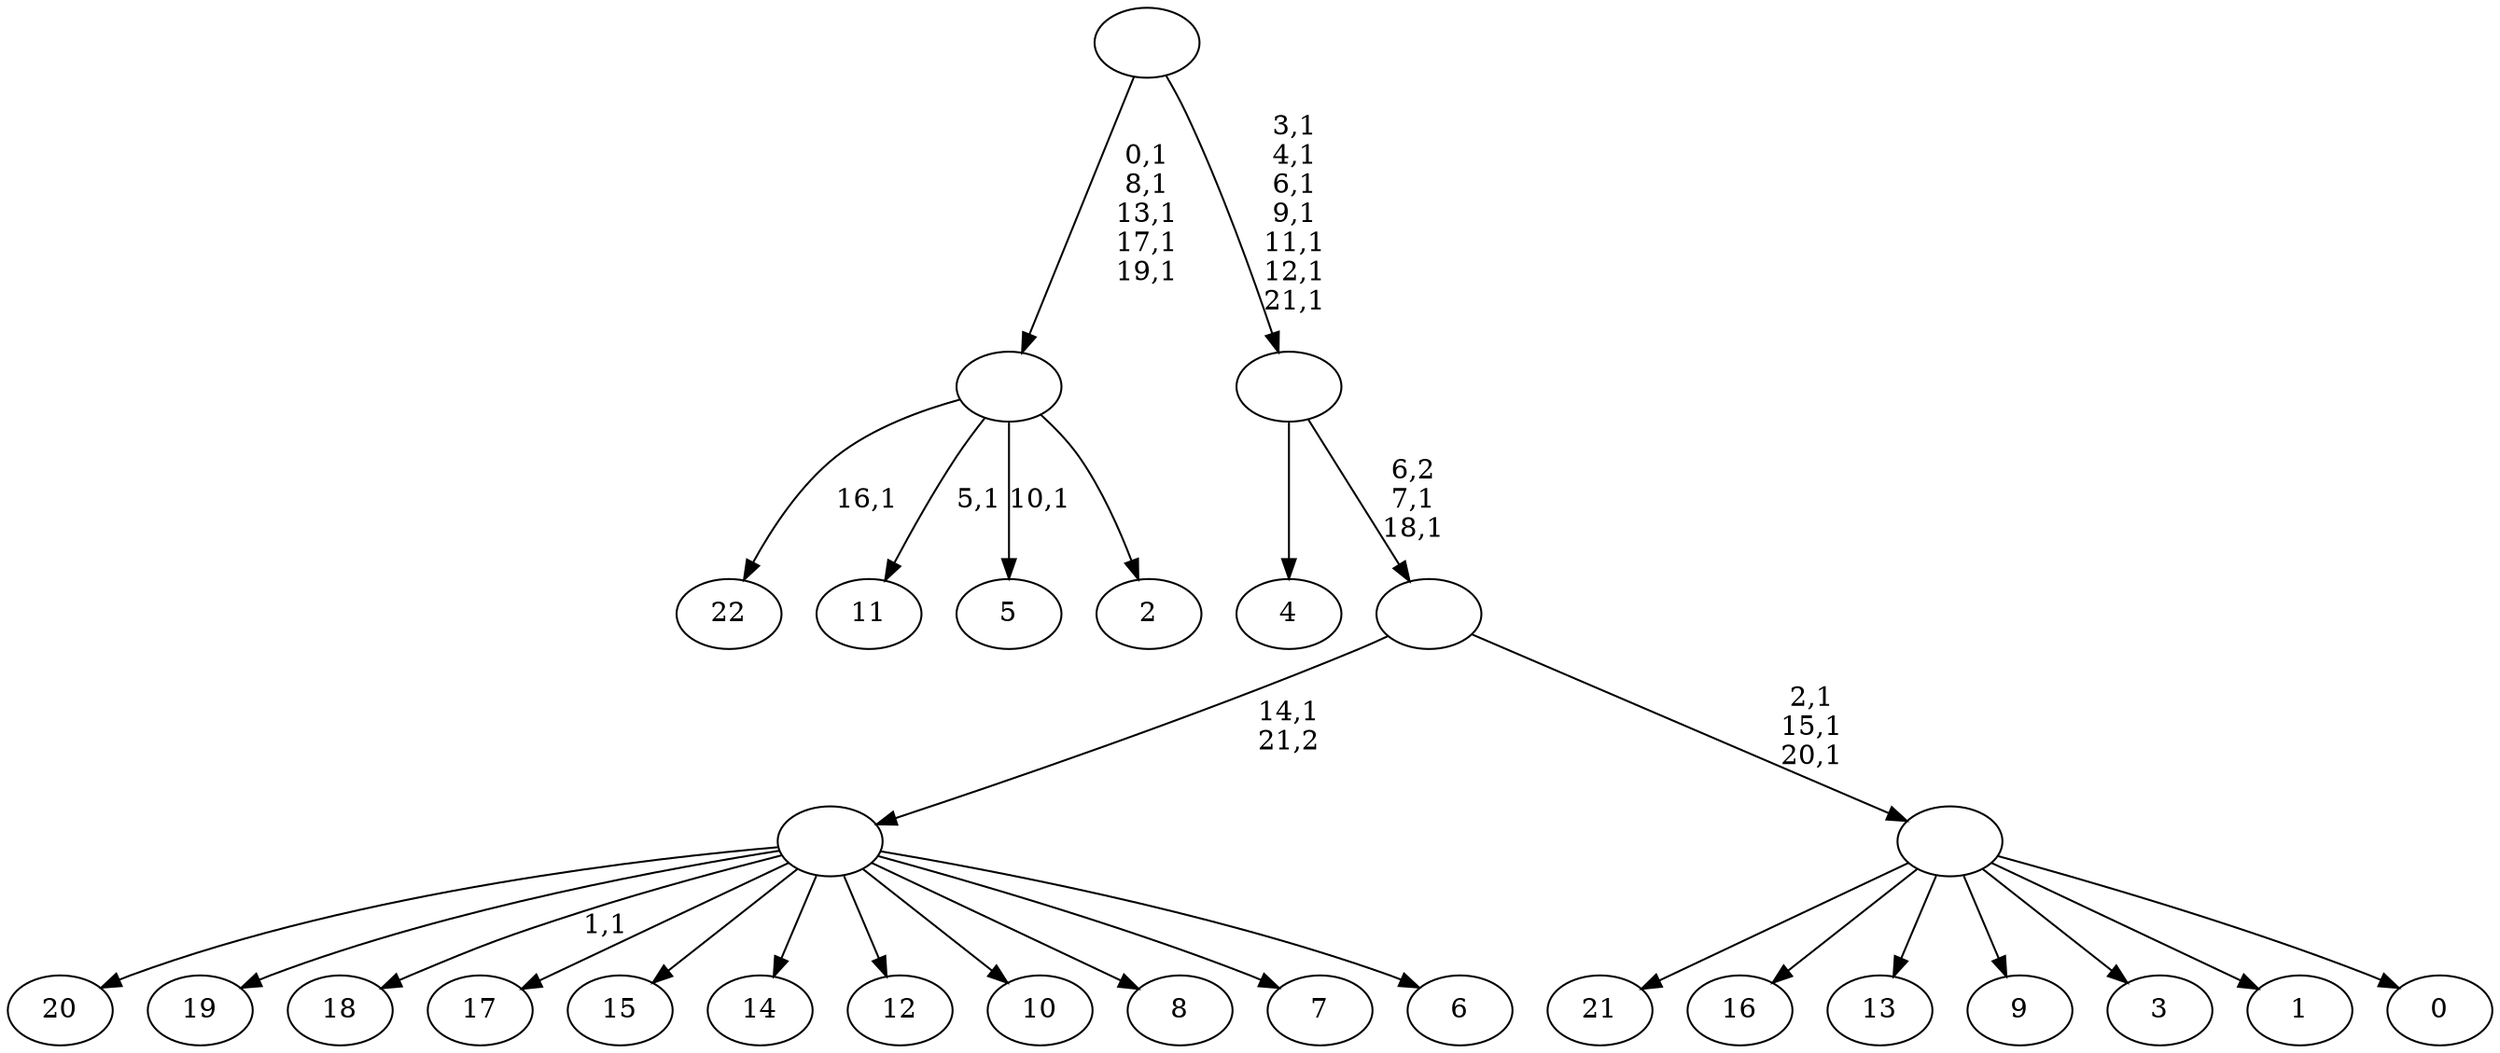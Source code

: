 digraph T {
	45 [label="22"]
	43 [label="21"]
	42 [label="20"]
	41 [label="19"]
	40 [label="18"]
	38 [label="17"]
	37 [label="16"]
	36 [label="15"]
	35 [label="14"]
	34 [label="13"]
	33 [label="12"]
	32 [label="11"]
	30 [label="10"]
	29 [label="9"]
	28 [label="8"]
	27 [label="7"]
	26 [label="6"]
	25 [label=""]
	24 [label="5"]
	22 [label="4"]
	21 [label="3"]
	20 [label="2"]
	19 [label=""]
	14 [label="1"]
	13 [label="0"]
	12 [label=""]
	9 [label=""]
	7 [label=""]
	0 [label=""]
	25 -> 40 [label="1,1"]
	25 -> 42 [label=""]
	25 -> 41 [label=""]
	25 -> 38 [label=""]
	25 -> 36 [label=""]
	25 -> 35 [label=""]
	25 -> 33 [label=""]
	25 -> 30 [label=""]
	25 -> 28 [label=""]
	25 -> 27 [label=""]
	25 -> 26 [label=""]
	19 -> 24 [label="10,1"]
	19 -> 32 [label="5,1"]
	19 -> 45 [label="16,1"]
	19 -> 20 [label=""]
	12 -> 43 [label=""]
	12 -> 37 [label=""]
	12 -> 34 [label=""]
	12 -> 29 [label=""]
	12 -> 21 [label=""]
	12 -> 14 [label=""]
	12 -> 13 [label=""]
	9 -> 12 [label="2,1\n15,1\n20,1"]
	9 -> 25 [label="14,1\n21,2"]
	7 -> 9 [label="6,2\n7,1\n18,1"]
	7 -> 22 [label=""]
	0 -> 7 [label="3,1\n4,1\n6,1\n9,1\n11,1\n12,1\n21,1"]
	0 -> 19 [label="0,1\n8,1\n13,1\n17,1\n19,1"]
}
